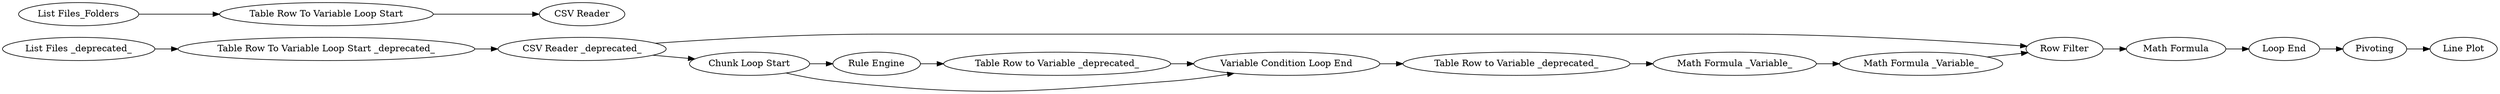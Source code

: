 digraph {
	1 [label="List Files _deprecated_"]
	2 [label="Table Row To Variable Loop Start _deprecated_"]
	4 [label="Loop End"]
	12 [label="CSV Reader _deprecated_"]
	13 [label="Row Filter"]
	35 [label="Line Plot"]
	36 [label=Pivoting]
	37 [label="Math Formula"]
	3 [label="Chunk Loop Start"]
	9 [label="Rule Engine"]
	10 [label="Table Row to Variable _deprecated_"]
	11 [label="Math Formula _Variable_"]
	18 [label="Table Row to Variable _deprecated_"]
	22 [label="Variable Condition Loop End"]
	23 [label="Math Formula _Variable_"]
	42 [label="List Files_Folders"]
	43 [label="Table Row To Variable Loop Start"]
	44 [label="CSV Reader"]
	3 -> 22
	3 -> 9
	9 -> 18
	10 -> 11
	11 -> 23
	18 -> 22
	22 -> 10
	1 -> 2
	2 -> 12
	4 -> 36
	12 -> 13
	12 -> 3
	13 -> 37
	36 -> 35
	37 -> 4
	23 -> 13
	42 -> 43
	43 -> 44
	rankdir=LR
}
